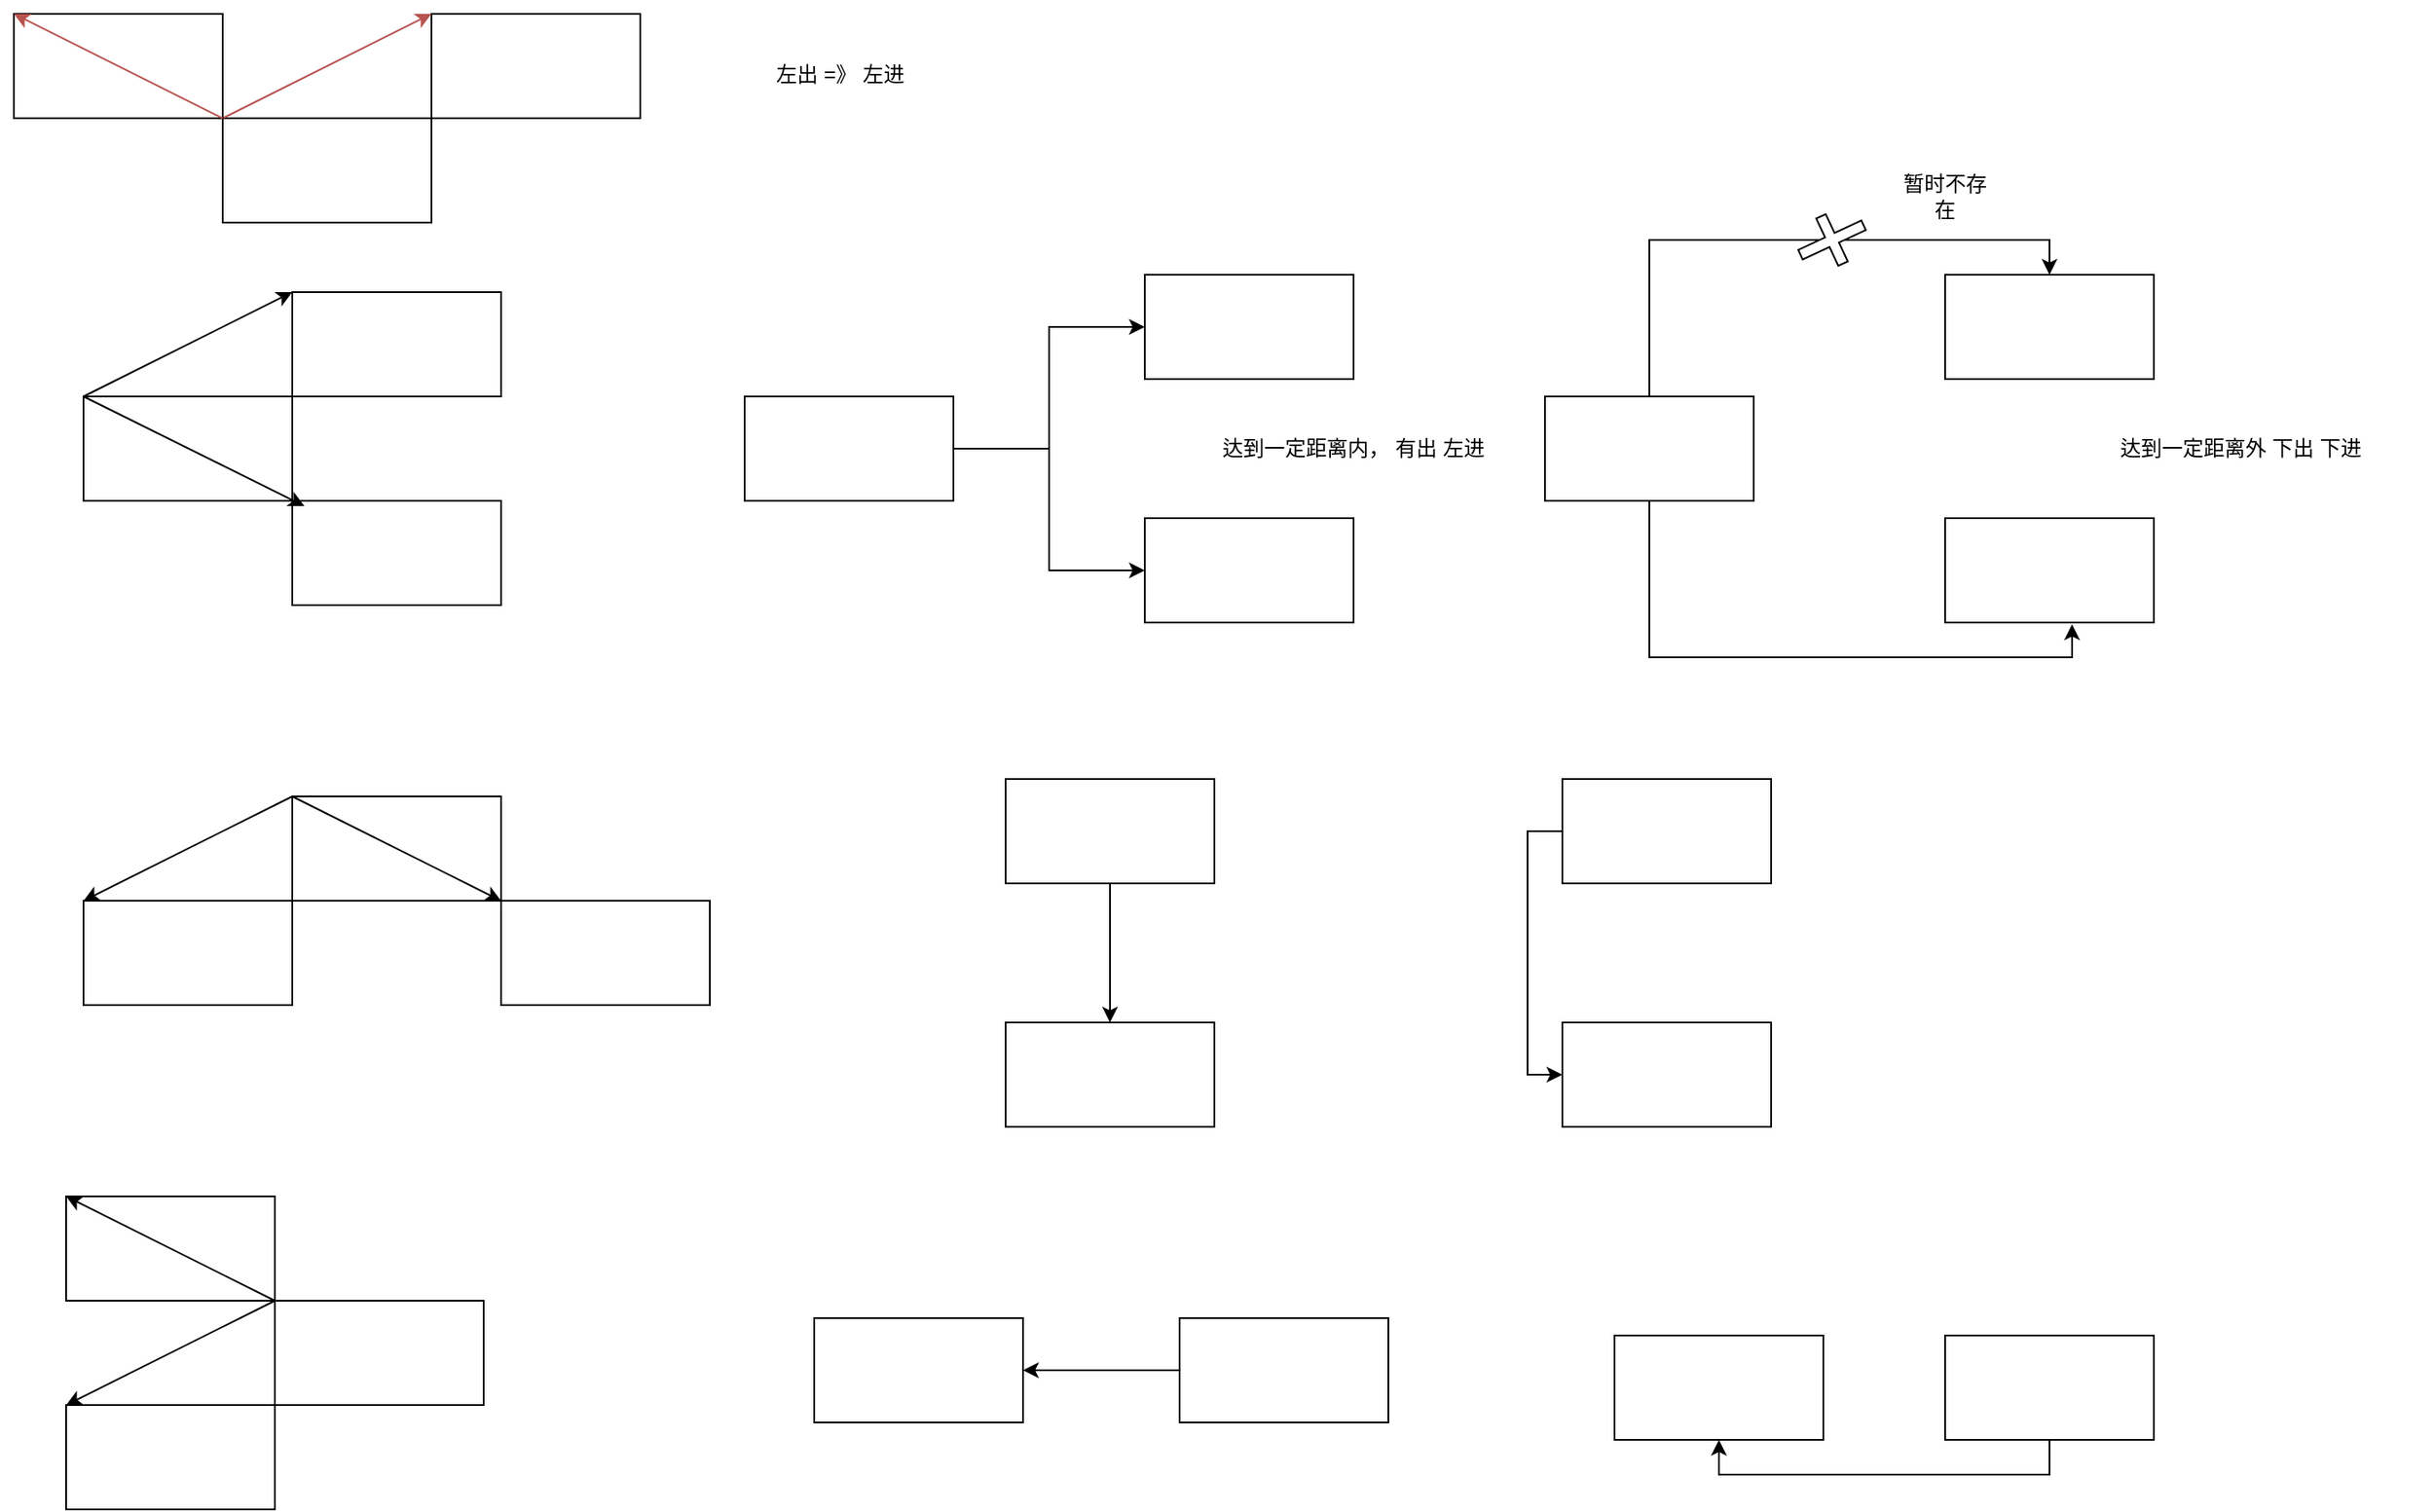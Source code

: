<mxfile version="24.4.2" type="github">
  <diagram name="第 1 页" id="OesGOGIlDA3ujd0lbaTY">
    <mxGraphModel dx="1434" dy="738" grid="1" gridSize="10" guides="1" tooltips="1" connect="1" arrows="1" fold="1" page="1" pageScale="1" pageWidth="1654" pageHeight="2336" math="0" shadow="0">
      <root>
        <mxCell id="0" />
        <mxCell id="1" parent="0" />
        <mxCell id="YVP3sHntk0K7FK8J7l9J-1" value="" style="rounded=0;whiteSpace=wrap;html=1;" vertex="1" parent="1">
          <mxGeometry x="210" y="240" width="120" height="60" as="geometry" />
        </mxCell>
        <mxCell id="YVP3sHntk0K7FK8J7l9J-3" value="" style="rounded=0;whiteSpace=wrap;html=1;" vertex="1" parent="1">
          <mxGeometry x="330" y="180" width="120" height="60" as="geometry" />
        </mxCell>
        <mxCell id="YVP3sHntk0K7FK8J7l9J-8" value="" style="endArrow=classic;html=1;rounded=0;entryX=0;entryY=1;entryDx=0;entryDy=0;fillColor=#f8cecc;strokeColor=#b85450;" edge="1" parent="1">
          <mxGeometry width="50" height="50" relative="1" as="geometry">
            <mxPoint x="210" y="240" as="sourcePoint" />
            <mxPoint x="330" y="180" as="targetPoint" />
          </mxGeometry>
        </mxCell>
        <mxCell id="YVP3sHntk0K7FK8J7l9J-10" value="" style="rounded=0;whiteSpace=wrap;html=1;" vertex="1" parent="1">
          <mxGeometry x="90" y="180" width="120" height="60" as="geometry" />
        </mxCell>
        <mxCell id="YVP3sHntk0K7FK8J7l9J-11" value="" style="endArrow=classic;html=1;rounded=0;entryX=0;entryY=0;entryDx=0;entryDy=0;exitX=1;exitY=1;exitDx=0;exitDy=0;fillColor=#f8cecc;strokeColor=#b85450;" edge="1" parent="1" source="YVP3sHntk0K7FK8J7l9J-10" target="YVP3sHntk0K7FK8J7l9J-10">
          <mxGeometry width="50" height="50" relative="1" as="geometry">
            <mxPoint x="220" y="180" as="sourcePoint" />
            <mxPoint x="120" y="160" as="targetPoint" />
          </mxGeometry>
        </mxCell>
        <mxCell id="YVP3sHntk0K7FK8J7l9J-15" value="" style="rounded=0;whiteSpace=wrap;html=1;" vertex="1" parent="1">
          <mxGeometry x="130" y="400" width="120" height="60" as="geometry" />
        </mxCell>
        <mxCell id="YVP3sHntk0K7FK8J7l9J-16" value="" style="rounded=0;whiteSpace=wrap;html=1;" vertex="1" parent="1">
          <mxGeometry x="250" y="340" width="120" height="60" as="geometry" />
        </mxCell>
        <mxCell id="YVP3sHntk0K7FK8J7l9J-17" value="" style="rounded=0;whiteSpace=wrap;html=1;" vertex="1" parent="1">
          <mxGeometry x="250" y="460" width="120" height="60" as="geometry" />
        </mxCell>
        <mxCell id="YVP3sHntk0K7FK8J7l9J-18" value="" style="endArrow=classic;html=1;rounded=0;entryX=0;entryY=0;entryDx=0;entryDy=0;" edge="1" parent="1" target="YVP3sHntk0K7FK8J7l9J-16">
          <mxGeometry width="50" height="50" relative="1" as="geometry">
            <mxPoint x="130" y="400" as="sourcePoint" />
            <mxPoint x="180" y="350" as="targetPoint" />
          </mxGeometry>
        </mxCell>
        <mxCell id="YVP3sHntk0K7FK8J7l9J-19" value="" style="endArrow=classic;html=1;rounded=0;entryX=0.058;entryY=0.05;entryDx=0;entryDy=0;entryPerimeter=0;" edge="1" parent="1" target="YVP3sHntk0K7FK8J7l9J-17">
          <mxGeometry width="50" height="50" relative="1" as="geometry">
            <mxPoint x="130" y="400" as="sourcePoint" />
            <mxPoint x="180" y="350" as="targetPoint" />
          </mxGeometry>
        </mxCell>
        <mxCell id="YVP3sHntk0K7FK8J7l9J-28" style="edgeStyle=orthogonalEdgeStyle;rounded=0;orthogonalLoop=1;jettySize=auto;html=1;exitX=1;exitY=0.5;exitDx=0;exitDy=0;entryX=0;entryY=0.5;entryDx=0;entryDy=0;" edge="1" parent="1" source="YVP3sHntk0K7FK8J7l9J-20" target="YVP3sHntk0K7FK8J7l9J-22">
          <mxGeometry relative="1" as="geometry" />
        </mxCell>
        <mxCell id="YVP3sHntk0K7FK8J7l9J-29" style="edgeStyle=orthogonalEdgeStyle;rounded=0;orthogonalLoop=1;jettySize=auto;html=1;exitX=1;exitY=0.5;exitDx=0;exitDy=0;entryX=0;entryY=0.5;entryDx=0;entryDy=0;" edge="1" parent="1" source="YVP3sHntk0K7FK8J7l9J-20" target="YVP3sHntk0K7FK8J7l9J-21">
          <mxGeometry relative="1" as="geometry" />
        </mxCell>
        <mxCell id="YVP3sHntk0K7FK8J7l9J-20" value="" style="rounded=0;whiteSpace=wrap;html=1;" vertex="1" parent="1">
          <mxGeometry x="510" y="400" width="120" height="60" as="geometry" />
        </mxCell>
        <mxCell id="YVP3sHntk0K7FK8J7l9J-21" value="" style="rounded=0;whiteSpace=wrap;html=1;" vertex="1" parent="1">
          <mxGeometry x="740" y="330" width="120" height="60" as="geometry" />
        </mxCell>
        <mxCell id="YVP3sHntk0K7FK8J7l9J-22" value="" style="rounded=0;whiteSpace=wrap;html=1;" vertex="1" parent="1">
          <mxGeometry x="740" y="470" width="120" height="60" as="geometry" />
        </mxCell>
        <mxCell id="YVP3sHntk0K7FK8J7l9J-26" value="左出 =》 左进" style="text;html=1;align=center;verticalAlign=middle;whiteSpace=wrap;rounded=0;" vertex="1" parent="1">
          <mxGeometry x="500" y="200" width="130" height="30" as="geometry" />
        </mxCell>
        <mxCell id="YVP3sHntk0K7FK8J7l9J-27" value="达到一定距离内， 有出 左进" style="text;html=1;align=center;verticalAlign=middle;whiteSpace=wrap;rounded=0;" vertex="1" parent="1">
          <mxGeometry x="750" y="415" width="220" height="30" as="geometry" />
        </mxCell>
        <mxCell id="YVP3sHntk0K7FK8J7l9J-37" style="edgeStyle=orthogonalEdgeStyle;rounded=0;orthogonalLoop=1;jettySize=auto;html=1;exitX=0.5;exitY=0;exitDx=0;exitDy=0;entryX=0.5;entryY=0;entryDx=0;entryDy=0;" edge="1" parent="1" source="YVP3sHntk0K7FK8J7l9J-32" target="YVP3sHntk0K7FK8J7l9J-33">
          <mxGeometry relative="1" as="geometry" />
        </mxCell>
        <mxCell id="YVP3sHntk0K7FK8J7l9J-32" value="" style="rounded=0;whiteSpace=wrap;html=1;" vertex="1" parent="1">
          <mxGeometry x="970" y="400" width="120" height="60" as="geometry" />
        </mxCell>
        <mxCell id="YVP3sHntk0K7FK8J7l9J-33" value="" style="rounded=0;whiteSpace=wrap;html=1;" vertex="1" parent="1">
          <mxGeometry x="1200" y="330" width="120" height="60" as="geometry" />
        </mxCell>
        <mxCell id="YVP3sHntk0K7FK8J7l9J-34" value="" style="rounded=0;whiteSpace=wrap;html=1;" vertex="1" parent="1">
          <mxGeometry x="1200" y="470" width="120" height="60" as="geometry" />
        </mxCell>
        <mxCell id="YVP3sHntk0K7FK8J7l9J-35" value="达到一定距离外 下出 下进" style="text;html=1;align=center;verticalAlign=middle;whiteSpace=wrap;rounded=0;" vertex="1" parent="1">
          <mxGeometry x="1260" y="415" width="220" height="30" as="geometry" />
        </mxCell>
        <mxCell id="YVP3sHntk0K7FK8J7l9J-36" style="edgeStyle=orthogonalEdgeStyle;rounded=0;orthogonalLoop=1;jettySize=auto;html=1;exitX=0.5;exitY=1;exitDx=0;exitDy=0;entryX=0.608;entryY=1.017;entryDx=0;entryDy=0;entryPerimeter=0;" edge="1" parent="1" source="YVP3sHntk0K7FK8J7l9J-32" target="YVP3sHntk0K7FK8J7l9J-34">
          <mxGeometry relative="1" as="geometry" />
        </mxCell>
        <mxCell id="YVP3sHntk0K7FK8J7l9J-38" value="" style="shape=cross;whiteSpace=wrap;html=1;direction=south;rotation=65;" vertex="1" parent="1">
          <mxGeometry x="1120" y="290" width="30" height="40" as="geometry" />
        </mxCell>
        <mxCell id="YVP3sHntk0K7FK8J7l9J-41" value="暂时不存在" style="text;html=1;align=center;verticalAlign=middle;whiteSpace=wrap;rounded=0;" vertex="1" parent="1">
          <mxGeometry x="1170" y="270" width="60" height="30" as="geometry" />
        </mxCell>
        <mxCell id="YVP3sHntk0K7FK8J7l9J-42" value="" style="rounded=0;whiteSpace=wrap;html=1;" vertex="1" parent="1">
          <mxGeometry x="250" y="630" width="120" height="60" as="geometry" />
        </mxCell>
        <mxCell id="YVP3sHntk0K7FK8J7l9J-43" value="" style="rounded=0;whiteSpace=wrap;html=1;" vertex="1" parent="1">
          <mxGeometry x="130" y="690" width="120" height="60" as="geometry" />
        </mxCell>
        <mxCell id="YVP3sHntk0K7FK8J7l9J-44" value="" style="rounded=0;whiteSpace=wrap;html=1;" vertex="1" parent="1">
          <mxGeometry x="370" y="690" width="120" height="60" as="geometry" />
        </mxCell>
        <mxCell id="YVP3sHntk0K7FK8J7l9J-45" value="" style="endArrow=classic;html=1;rounded=0;entryX=1;entryY=1;entryDx=0;entryDy=0;" edge="1" parent="1" target="YVP3sHntk0K7FK8J7l9J-42">
          <mxGeometry width="50" height="50" relative="1" as="geometry">
            <mxPoint x="250" y="630" as="sourcePoint" />
            <mxPoint x="300" y="580" as="targetPoint" />
          </mxGeometry>
        </mxCell>
        <mxCell id="YVP3sHntk0K7FK8J7l9J-46" value="" style="endArrow=classic;html=1;rounded=0;entryX=0;entryY=0;entryDx=0;entryDy=0;" edge="1" parent="1" target="YVP3sHntk0K7FK8J7l9J-43">
          <mxGeometry width="50" height="50" relative="1" as="geometry">
            <mxPoint x="250" y="630" as="sourcePoint" />
            <mxPoint x="300" y="580" as="targetPoint" />
          </mxGeometry>
        </mxCell>
        <mxCell id="YVP3sHntk0K7FK8J7l9J-49" style="edgeStyle=orthogonalEdgeStyle;rounded=0;orthogonalLoop=1;jettySize=auto;html=1;exitX=0.5;exitY=1;exitDx=0;exitDy=0;entryX=0.5;entryY=0;entryDx=0;entryDy=0;" edge="1" parent="1" source="YVP3sHntk0K7FK8J7l9J-47" target="YVP3sHntk0K7FK8J7l9J-48">
          <mxGeometry relative="1" as="geometry" />
        </mxCell>
        <mxCell id="YVP3sHntk0K7FK8J7l9J-47" value="" style="rounded=0;whiteSpace=wrap;html=1;" vertex="1" parent="1">
          <mxGeometry x="660" y="620" width="120" height="60" as="geometry" />
        </mxCell>
        <mxCell id="YVP3sHntk0K7FK8J7l9J-48" value="" style="rounded=0;whiteSpace=wrap;html=1;" vertex="1" parent="1">
          <mxGeometry x="660" y="760" width="120" height="60" as="geometry" />
        </mxCell>
        <mxCell id="YVP3sHntk0K7FK8J7l9J-52" style="edgeStyle=orthogonalEdgeStyle;rounded=0;orthogonalLoop=1;jettySize=auto;html=1;exitX=0;exitY=0.5;exitDx=0;exitDy=0;entryX=0;entryY=0.5;entryDx=0;entryDy=0;" edge="1" parent="1" source="YVP3sHntk0K7FK8J7l9J-50" target="YVP3sHntk0K7FK8J7l9J-51">
          <mxGeometry relative="1" as="geometry" />
        </mxCell>
        <mxCell id="YVP3sHntk0K7FK8J7l9J-50" value="" style="rounded=0;whiteSpace=wrap;html=1;" vertex="1" parent="1">
          <mxGeometry x="980" y="620" width="120" height="60" as="geometry" />
        </mxCell>
        <mxCell id="YVP3sHntk0K7FK8J7l9J-51" value="" style="rounded=0;whiteSpace=wrap;html=1;" vertex="1" parent="1">
          <mxGeometry x="980" y="760" width="120" height="60" as="geometry" />
        </mxCell>
        <mxCell id="YVP3sHntk0K7FK8J7l9J-53" value="" style="rounded=0;whiteSpace=wrap;html=1;" vertex="1" parent="1">
          <mxGeometry x="240" y="920" width="120" height="60" as="geometry" />
        </mxCell>
        <mxCell id="YVP3sHntk0K7FK8J7l9J-54" value="" style="rounded=0;whiteSpace=wrap;html=1;" vertex="1" parent="1">
          <mxGeometry x="120" y="860" width="120" height="60" as="geometry" />
        </mxCell>
        <mxCell id="YVP3sHntk0K7FK8J7l9J-55" value="" style="rounded=0;whiteSpace=wrap;html=1;" vertex="1" parent="1">
          <mxGeometry x="120" y="980" width="120" height="60" as="geometry" />
        </mxCell>
        <mxCell id="YVP3sHntk0K7FK8J7l9J-56" value="" style="endArrow=classic;html=1;rounded=0;entryX=0;entryY=0;entryDx=0;entryDy=0;" edge="1" parent="1" target="YVP3sHntk0K7FK8J7l9J-54">
          <mxGeometry width="50" height="50" relative="1" as="geometry">
            <mxPoint x="240" y="920" as="sourcePoint" />
            <mxPoint x="290" y="870" as="targetPoint" />
          </mxGeometry>
        </mxCell>
        <mxCell id="YVP3sHntk0K7FK8J7l9J-57" value="" style="endArrow=classic;html=1;rounded=0;entryX=0;entryY=0;entryDx=0;entryDy=0;" edge="1" parent="1" target="YVP3sHntk0K7FK8J7l9J-55">
          <mxGeometry width="50" height="50" relative="1" as="geometry">
            <mxPoint x="240" y="920" as="sourcePoint" />
            <mxPoint x="290" y="870" as="targetPoint" />
          </mxGeometry>
        </mxCell>
        <mxCell id="YVP3sHntk0K7FK8J7l9J-60" style="edgeStyle=orthogonalEdgeStyle;rounded=0;orthogonalLoop=1;jettySize=auto;html=1;exitX=0;exitY=0.5;exitDx=0;exitDy=0;" edge="1" parent="1" source="YVP3sHntk0K7FK8J7l9J-58" target="YVP3sHntk0K7FK8J7l9J-59">
          <mxGeometry relative="1" as="geometry" />
        </mxCell>
        <mxCell id="YVP3sHntk0K7FK8J7l9J-58" value="" style="rounded=0;whiteSpace=wrap;html=1;" vertex="1" parent="1">
          <mxGeometry x="760" y="930" width="120" height="60" as="geometry" />
        </mxCell>
        <mxCell id="YVP3sHntk0K7FK8J7l9J-59" value="" style="rounded=0;whiteSpace=wrap;html=1;" vertex="1" parent="1">
          <mxGeometry x="550" y="930" width="120" height="60" as="geometry" />
        </mxCell>
        <mxCell id="YVP3sHntk0K7FK8J7l9J-63" style="edgeStyle=orthogonalEdgeStyle;rounded=0;orthogonalLoop=1;jettySize=auto;html=1;exitX=0.5;exitY=1;exitDx=0;exitDy=0;entryX=0.5;entryY=1;entryDx=0;entryDy=0;" edge="1" parent="1" source="YVP3sHntk0K7FK8J7l9J-61" target="YVP3sHntk0K7FK8J7l9J-62">
          <mxGeometry relative="1" as="geometry" />
        </mxCell>
        <mxCell id="YVP3sHntk0K7FK8J7l9J-61" value="" style="rounded=0;whiteSpace=wrap;html=1;" vertex="1" parent="1">
          <mxGeometry x="1200" y="940" width="120" height="60" as="geometry" />
        </mxCell>
        <mxCell id="YVP3sHntk0K7FK8J7l9J-62" value="" style="rounded=0;whiteSpace=wrap;html=1;" vertex="1" parent="1">
          <mxGeometry x="1010" y="940" width="120" height="60" as="geometry" />
        </mxCell>
      </root>
    </mxGraphModel>
  </diagram>
</mxfile>
